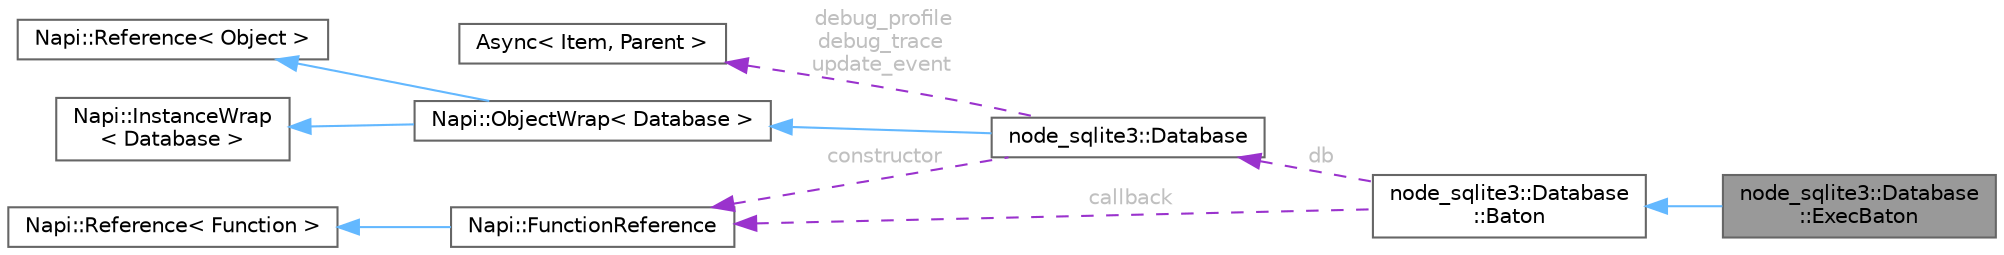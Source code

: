digraph "node_sqlite3::Database::ExecBaton"
{
 // LATEX_PDF_SIZE
  bgcolor="transparent";
  edge [fontname=Helvetica,fontsize=10,labelfontname=Helvetica,labelfontsize=10];
  node [fontname=Helvetica,fontsize=10,shape=box,height=0.2,width=0.4];
  rankdir="LR";
  Node1 [id="Node000001",label="node_sqlite3::Database\l::ExecBaton",height=0.2,width=0.4,color="gray40", fillcolor="grey60", style="filled", fontcolor="black",tooltip=" "];
  Node2 -> Node1 [id="edge19_Node000001_Node000002",dir="back",color="steelblue1",style="solid",tooltip=" "];
  Node2 [id="Node000002",label="node_sqlite3::Database\l::Baton",height=0.2,width=0.4,color="gray40", fillcolor="white", style="filled",URL="$structnode__sqlite3_1_1_database_1_1_baton.html",tooltip=" "];
  Node3 -> Node2 [id="edge20_Node000002_Node000003",dir="back",color="darkorchid3",style="dashed",tooltip=" ",label=" db",fontcolor="grey" ];
  Node3 [id="Node000003",label="node_sqlite3::Database",height=0.2,width=0.4,color="gray40", fillcolor="white", style="filled",URL="$classnode__sqlite3_1_1_database.html",tooltip=" "];
  Node4 -> Node3 [id="edge21_Node000003_Node000004",dir="back",color="steelblue1",style="solid",tooltip=" "];
  Node4 [id="Node000004",label="Napi::ObjectWrap\< Database \>",height=0.2,width=0.4,color="gray40", fillcolor="white", style="filled",URL="$class_napi_1_1_object_wrap.html",tooltip=" "];
  Node5 -> Node4 [id="edge22_Node000004_Node000005",dir="back",color="steelblue1",style="solid",tooltip=" "];
  Node5 [id="Node000005",label="Napi::InstanceWrap\l\< Database \>",height=0.2,width=0.4,color="gray40", fillcolor="white", style="filled",URL="$class_napi_1_1_instance_wrap.html",tooltip=" "];
  Node6 -> Node4 [id="edge23_Node000004_Node000006",dir="back",color="steelblue1",style="solid",tooltip=" "];
  Node6 [id="Node000006",label="Napi::Reference\< Object \>",height=0.2,width=0.4,color="gray40", fillcolor="white", style="filled",URL="$class_napi_1_1_reference.html",tooltip=" "];
  Node7 -> Node3 [id="edge24_Node000003_Node000007",dir="back",color="darkorchid3",style="dashed",tooltip=" ",label=" constructor",fontcolor="grey" ];
  Node7 [id="Node000007",label="Napi::FunctionReference",height=0.2,width=0.4,color="gray40", fillcolor="white", style="filled",URL="$class_napi_1_1_function_reference.html",tooltip=" "];
  Node8 -> Node7 [id="edge25_Node000007_Node000008",dir="back",color="steelblue1",style="solid",tooltip=" "];
  Node8 [id="Node000008",label="Napi::Reference\< Function \>",height=0.2,width=0.4,color="gray40", fillcolor="white", style="filled",URL="$class_napi_1_1_reference.html",tooltip=" "];
  Node9 -> Node3 [id="edge26_Node000003_Node000009",dir="back",color="darkorchid3",style="dashed",tooltip=" ",label=" debug_profile\ndebug_trace\nupdate_event",fontcolor="grey" ];
  Node9 [id="Node000009",label="Async\< Item, Parent \>",height=0.2,width=0.4,color="gray40", fillcolor="white", style="filled",URL="$class_async.html",tooltip=" "];
  Node7 -> Node2 [id="edge27_Node000002_Node000007",dir="back",color="darkorchid3",style="dashed",tooltip=" ",label=" callback",fontcolor="grey" ];
}
